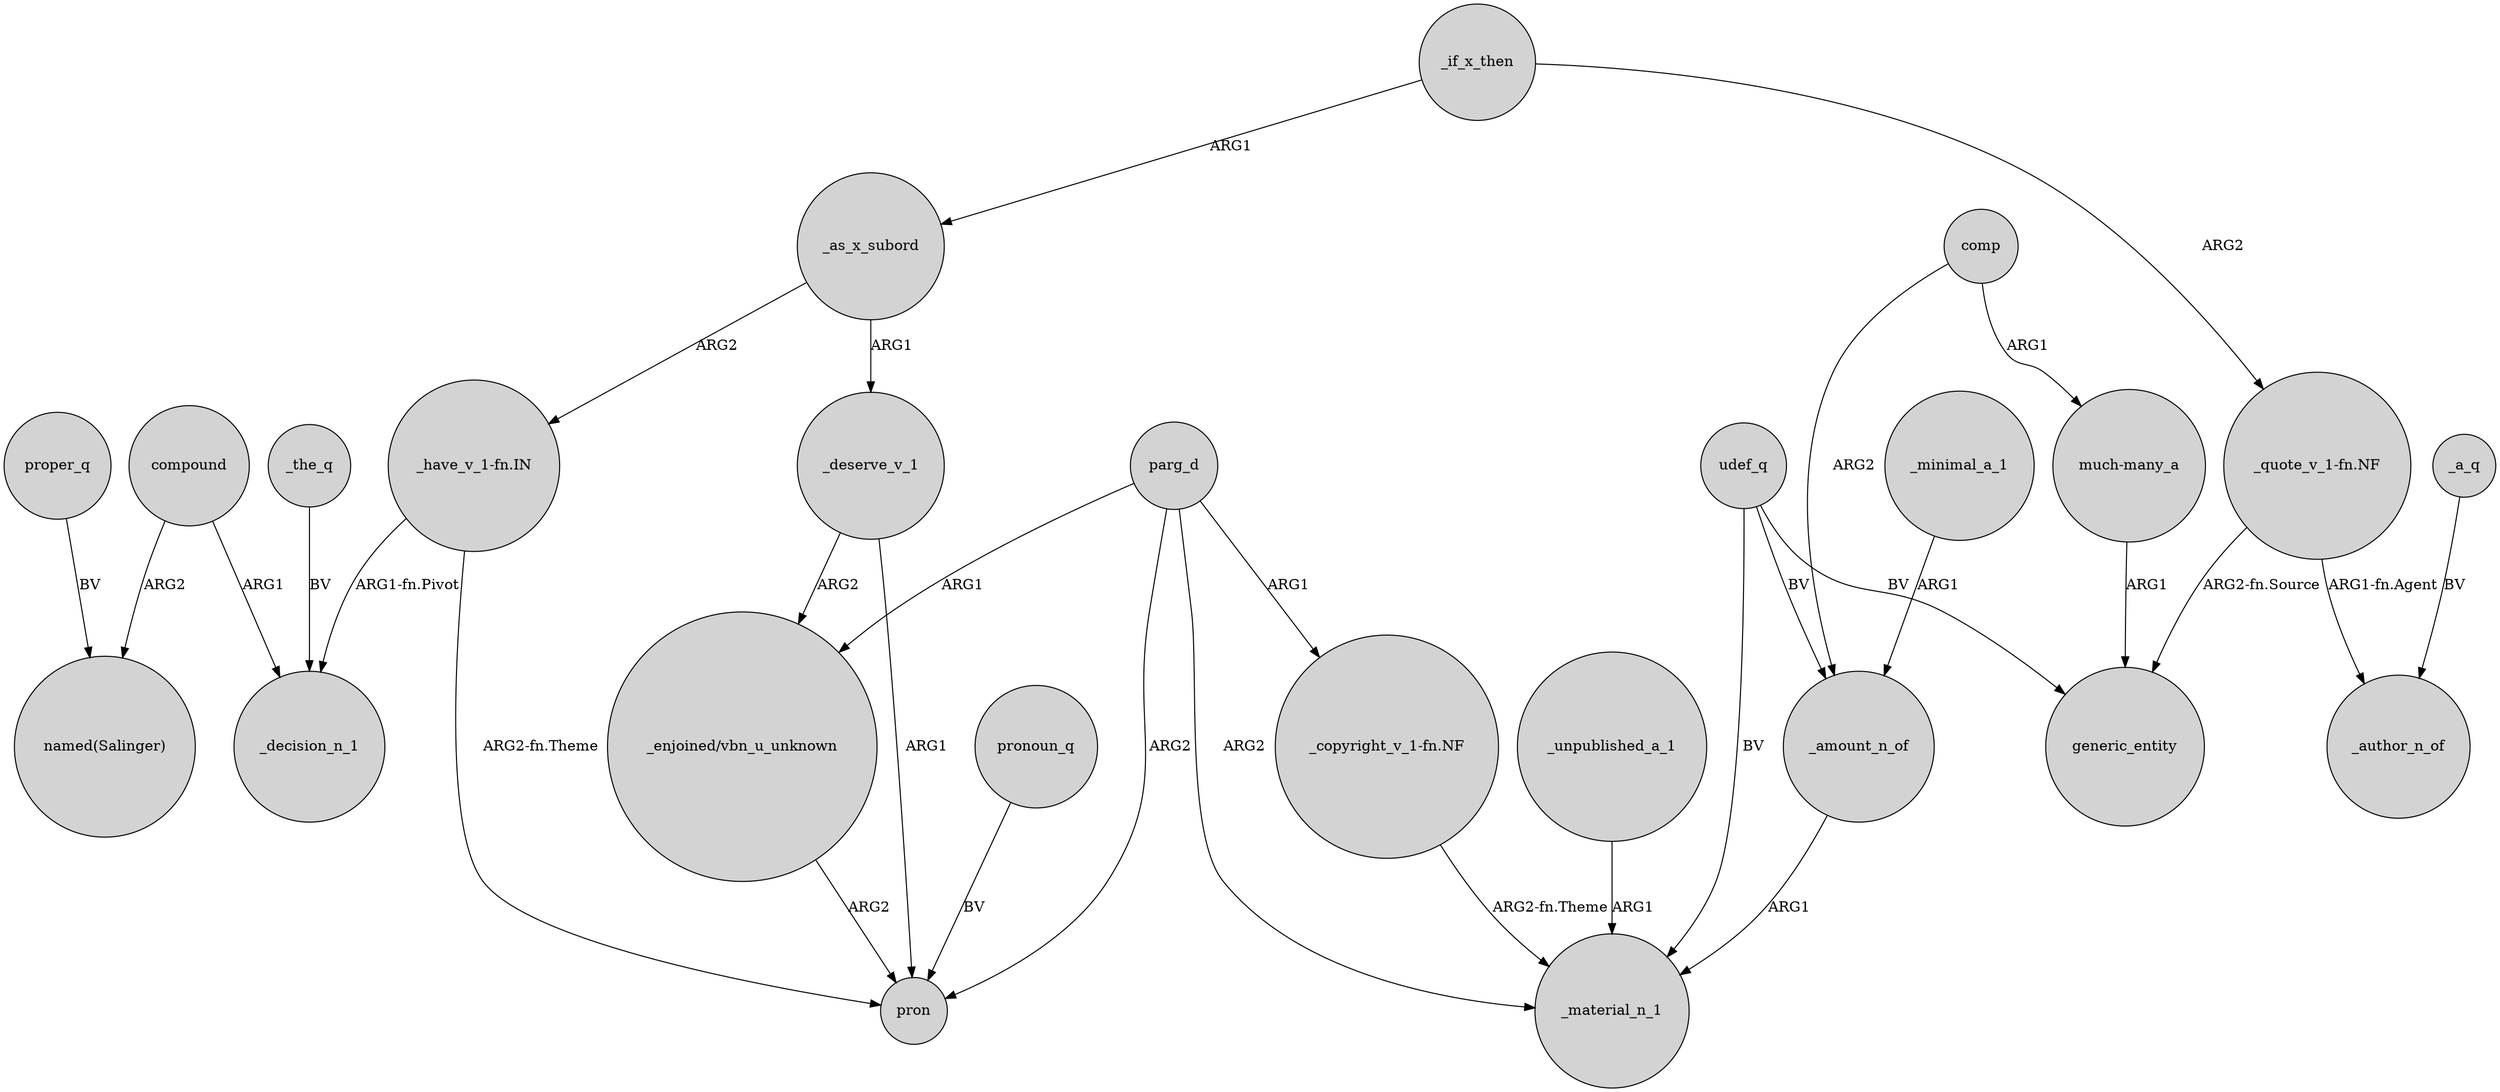 digraph {
	node [shape=circle style=filled]
	compound -> _decision_n_1 [label=ARG1]
	"_quote_v_1-fn.NF" -> generic_entity [label="ARG2-fn.Source"]
	parg_d -> "_copyright_v_1-fn.NF" [label=ARG1]
	udef_q -> generic_entity [label=BV]
	_a_q -> _author_n_of [label=BV]
	_if_x_then -> _as_x_subord [label=ARG1]
	_unpublished_a_1 -> _material_n_1 [label=ARG1]
	udef_q -> _amount_n_of [label=BV]
	"much-many_a" -> generic_entity [label=ARG1]
	_deserve_v_1 -> pron [label=ARG1]
	_the_q -> _decision_n_1 [label=BV]
	"_have_v_1-fn.IN" -> _decision_n_1 [label="ARG1-fn.Pivot"]
	_deserve_v_1 -> "_enjoined/vbn_u_unknown" [label=ARG2]
	parg_d -> pron [label=ARG2]
	pronoun_q -> pron [label=BV]
	parg_d -> "_enjoined/vbn_u_unknown" [label=ARG1]
	_as_x_subord -> "_have_v_1-fn.IN" [label=ARG2]
	comp -> "much-many_a" [label=ARG1]
	"_copyright_v_1-fn.NF" -> _material_n_1 [label="ARG2-fn.Theme"]
	"_have_v_1-fn.IN" -> pron [label="ARG2-fn.Theme"]
	_if_x_then -> "_quote_v_1-fn.NF" [label=ARG2]
	_amount_n_of -> _material_n_1 [label=ARG1]
	proper_q -> "named(Salinger)" [label=BV]
	_as_x_subord -> _deserve_v_1 [label=ARG1]
	"_quote_v_1-fn.NF" -> _author_n_of [label="ARG1-fn.Agent"]
	compound -> "named(Salinger)" [label=ARG2]
	comp -> _amount_n_of [label=ARG2]
	"_enjoined/vbn_u_unknown" -> pron [label=ARG2]
	udef_q -> _material_n_1 [label=BV]
	parg_d -> _material_n_1 [label=ARG2]
	_minimal_a_1 -> _amount_n_of [label=ARG1]
}
